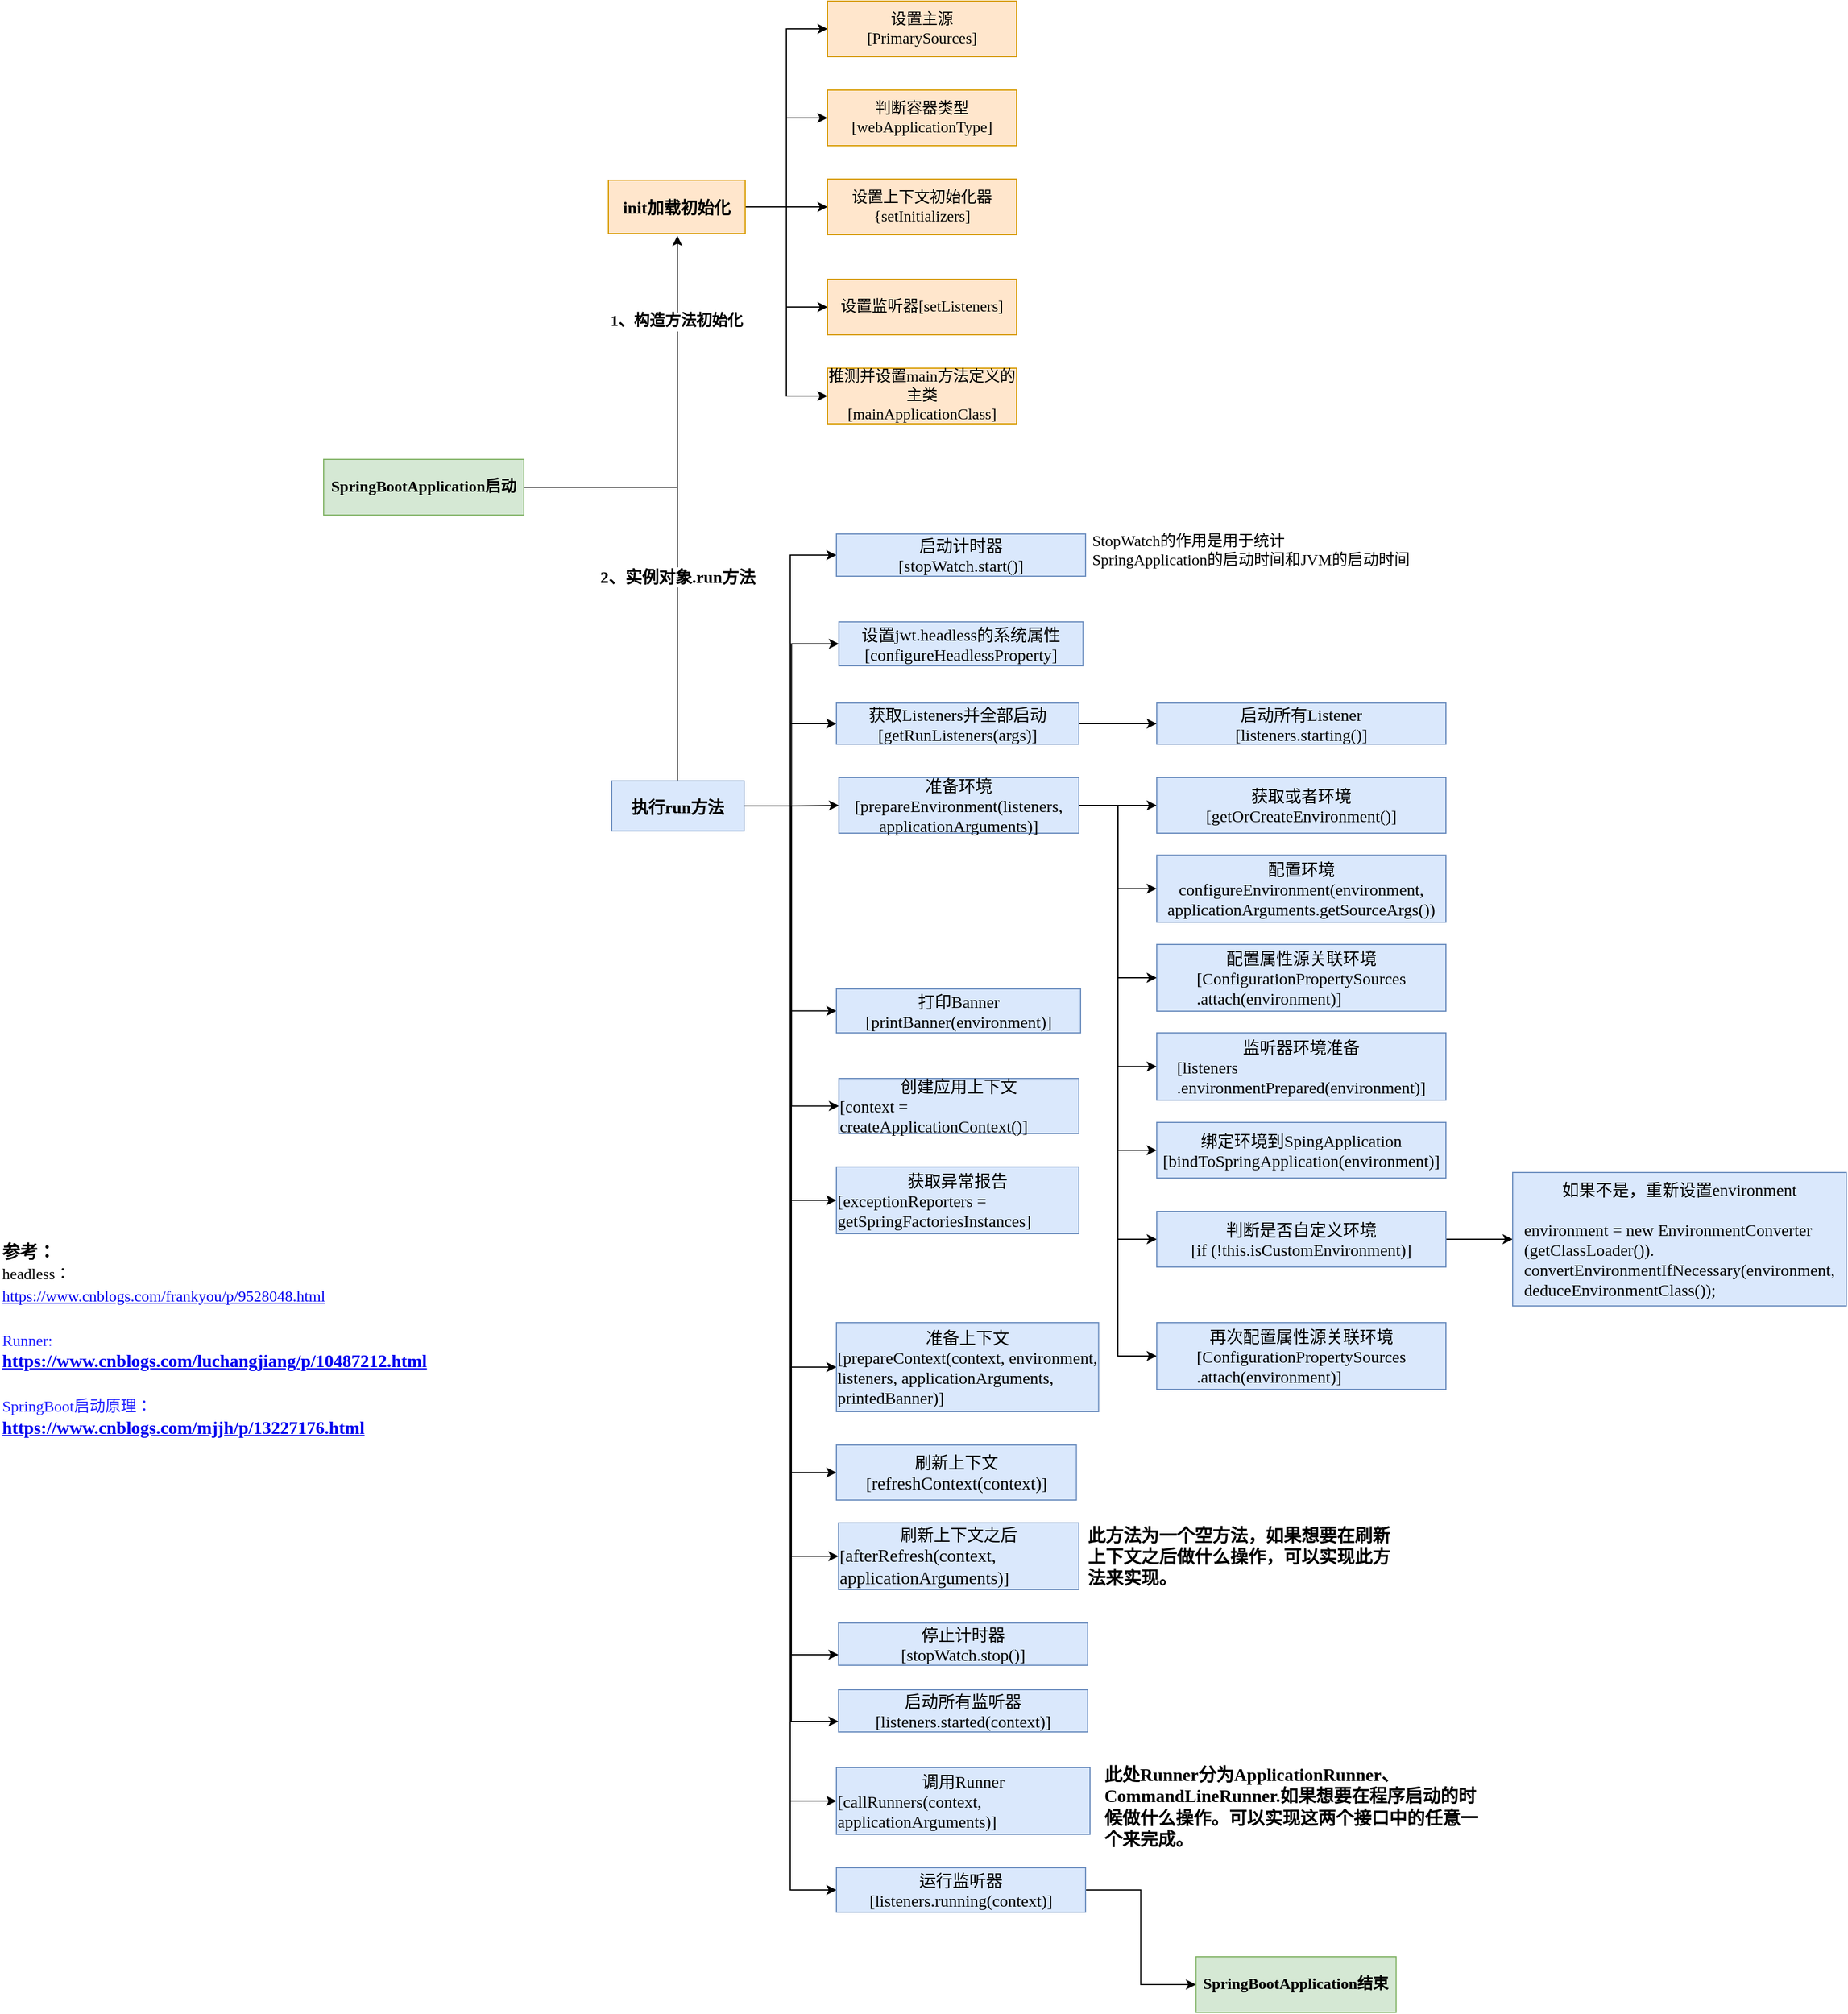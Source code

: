 <mxfile version="13.4.8" type="device"><diagram id="ZE_WuNmH9W2FZVeRgf4r" name="Page-1"><mxGraphModel dx="1822" dy="762" grid="1" gridSize="10" guides="1" tooltips="1" connect="1" arrows="1" fold="1" page="0" pageScale="1" pageWidth="827" pageHeight="1169" math="0" shadow="0"><root><mxCell id="0"/><mxCell id="1" parent="0"/><mxCell id="wJpvFiGISEpzVf1RHa6d-48" style="edgeStyle=orthogonalEdgeStyle;rounded=0;orthogonalLoop=1;jettySize=auto;html=1;exitX=1;exitY=0.5;exitDx=0;exitDy=0;startArrow=none;startFill=0;" parent="1" source="-VXhZozFKGs4hp_3uSiL-2" edge="1"><mxGeometry relative="1" as="geometry"><mxPoint x="459" y="253" as="targetPoint"/><Array as="points"><mxPoint x="459" y="479"/></Array></mxGeometry></mxCell><mxCell id="wJpvFiGISEpzVf1RHa6d-49" value="&lt;span style=&quot;font-size: 14px; font-weight: 700;&quot;&gt;1、构造方法初始化&lt;/span&gt;" style="edgeLabel;html=1;align=center;verticalAlign=middle;resizable=0;points=[];fontFamily=楷体;fontSize=14;" parent="wJpvFiGISEpzVf1RHa6d-48" vertex="1" connectable="0"><mxGeometry x="0.577" y="1" relative="1" as="geometry"><mxPoint as="offset"/></mxGeometry></mxCell><mxCell id="wJpvFiGISEpzVf1RHa6d-50" style="edgeStyle=orthogonalEdgeStyle;rounded=0;orthogonalLoop=1;jettySize=auto;html=1;exitX=1;exitY=0.5;exitDx=0;exitDy=0;startArrow=none;startFill=0;fontFamily=楷体;" parent="1" source="-VXhZozFKGs4hp_3uSiL-2" edge="1"><mxGeometry relative="1" as="geometry"><mxPoint x="459" y="759" as="targetPoint"/><Array as="points"><mxPoint x="459" y="479"/><mxPoint x="459" y="738"/></Array></mxGeometry></mxCell><mxCell id="wJpvFiGISEpzVf1RHa6d-51" value="&lt;span style=&quot;font-size: 15px; font-weight: 700;&quot;&gt;2、实例对象.&lt;/span&gt;&lt;font face=&quot;Times New Roman&quot; style=&quot;font-size: 15px; font-weight: 700;&quot;&gt;run&lt;/font&gt;&lt;span style=&quot;font-size: 15px; font-weight: 700;&quot;&gt;方法&lt;/span&gt;" style="edgeLabel;html=1;align=center;verticalAlign=middle;resizable=0;points=[];fontFamily=楷体;fontSize=15;" parent="wJpvFiGISEpzVf1RHa6d-50" vertex="1" connectable="0"><mxGeometry x="0.041" relative="1" as="geometry"><mxPoint as="offset"/></mxGeometry></mxCell><mxCell id="-VXhZozFKGs4hp_3uSiL-2" value="&lt;span style=&quot;font-size: 14px;&quot;&gt;SpringBootApplication&lt;font face=&quot;楷体&quot; style=&quot;font-size: 14px;&quot;&gt;启动&lt;/font&gt;&lt;/span&gt;" style="whiteSpace=wrap;html=1;labelBackgroundColor=none;fontFamily=Times New Roman;labelBorderColor=none;fontStyle=1;fillColor=#d5e8d4;strokeColor=#82b366;fontSize=14;" parent="1" vertex="1"><mxGeometry x="141" y="454" width="180" height="50" as="geometry"/></mxCell><mxCell id="-VXhZozFKGs4hp_3uSiL-3" value="&lt;span style=&quot;font-size: 14px;&quot;&gt;SpringBootApplication&lt;font face=&quot;楷体&quot; style=&quot;font-size: 14px;&quot;&gt;结束&lt;/font&gt;&lt;/span&gt;" style="whiteSpace=wrap;html=1;labelBackgroundColor=none;fontFamily=Times New Roman;labelBorderColor=none;fontStyle=1;fillColor=#d5e8d4;strokeColor=#82b366;fontSize=14;" parent="1" vertex="1"><mxGeometry x="925.25" y="1800" width="180" height="50" as="geometry"/></mxCell><mxCell id="wJpvFiGISEpzVf1RHa6d-42" style="edgeStyle=orthogonalEdgeStyle;rounded=0;orthogonalLoop=1;jettySize=auto;html=1;exitX=1;exitY=0.5;exitDx=0;exitDy=0;entryX=0;entryY=0.5;entryDx=0;entryDy=0;startArrow=none;startFill=0;" parent="1" source="2" target="-VXhZozFKGs4hp_3uSiL-11" edge="1"><mxGeometry relative="1" as="geometry"/></mxCell><mxCell id="wJpvFiGISEpzVf1RHa6d-43" style="edgeStyle=orthogonalEdgeStyle;rounded=0;orthogonalLoop=1;jettySize=auto;html=1;exitX=1;exitY=0.5;exitDx=0;exitDy=0;entryX=0;entryY=0.5;entryDx=0;entryDy=0;startArrow=none;startFill=0;" parent="1" source="2" target="-VXhZozFKGs4hp_3uSiL-16" edge="1"><mxGeometry relative="1" as="geometry"/></mxCell><mxCell id="wJpvFiGISEpzVf1RHa6d-44" style="edgeStyle=orthogonalEdgeStyle;rounded=0;orthogonalLoop=1;jettySize=auto;html=1;exitX=1;exitY=0.5;exitDx=0;exitDy=0;entryX=0;entryY=0.5;entryDx=0;entryDy=0;startArrow=none;startFill=0;" parent="1" source="2" target="-VXhZozFKGs4hp_3uSiL-17" edge="1"><mxGeometry relative="1" as="geometry"/></mxCell><mxCell id="wJpvFiGISEpzVf1RHa6d-45" style="edgeStyle=orthogonalEdgeStyle;rounded=0;orthogonalLoop=1;jettySize=auto;html=1;exitX=1;exitY=0.5;exitDx=0;exitDy=0;entryX=0;entryY=0.5;entryDx=0;entryDy=0;startArrow=none;startFill=0;" parent="1" source="2" target="-VXhZozFKGs4hp_3uSiL-18" edge="1"><mxGeometry relative="1" as="geometry"/></mxCell><mxCell id="wJpvFiGISEpzVf1RHa6d-47" style="edgeStyle=orthogonalEdgeStyle;rounded=0;orthogonalLoop=1;jettySize=auto;html=1;exitX=1;exitY=0.5;exitDx=0;exitDy=0;entryX=0;entryY=0.5;entryDx=0;entryDy=0;startArrow=none;startFill=0;" parent="1" source="2" target="-VXhZozFKGs4hp_3uSiL-19" edge="1"><mxGeometry relative="1" as="geometry"/></mxCell><mxCell id="2" value="&lt;font face=&quot;Times New Roman&quot;&gt;init&lt;/font&gt;加载初始化" style="whiteSpace=wrap;html=1;fontFamily=楷体;fontStyle=1;strokeColor=#d79b00;fillColor=#ffe6cc;fontSize=15;" parent="1" vertex="1"><mxGeometry x="397" y="203" width="123" height="48" as="geometry"/></mxCell><mxCell id="wJpvFiGISEpzVf1RHa6d-59" style="edgeStyle=orthogonalEdgeStyle;rounded=0;orthogonalLoop=1;jettySize=auto;html=1;exitX=1;exitY=0.5;exitDx=0;exitDy=0;entryX=0;entryY=0.5;entryDx=0;entryDy=0;startArrow=none;startFill=0;fontFamily=楷体;fontSize=14;" parent="1" source="-VXhZozFKGs4hp_3uSiL-5" target="-VXhZozFKGs4hp_3uSiL-34" edge="1"><mxGeometry relative="1" as="geometry"/></mxCell><mxCell id="wJpvFiGISEpzVf1RHa6d-60" style="edgeStyle=orthogonalEdgeStyle;rounded=0;orthogonalLoop=1;jettySize=auto;html=1;exitX=1;exitY=0.5;exitDx=0;exitDy=0;entryX=0;entryY=0.5;entryDx=0;entryDy=0;startArrow=none;startFill=0;fontFamily=楷体;fontSize=14;" parent="1" source="-VXhZozFKGs4hp_3uSiL-5" target="-VXhZozFKGs4hp_3uSiL-38" edge="1"><mxGeometry relative="1" as="geometry"/></mxCell><mxCell id="wJpvFiGISEpzVf1RHa6d-61" style="edgeStyle=orthogonalEdgeStyle;rounded=0;orthogonalLoop=1;jettySize=auto;html=1;exitX=1;exitY=0.5;exitDx=0;exitDy=0;entryX=0;entryY=0.5;entryDx=0;entryDy=0;startArrow=none;startFill=0;fontFamily=楷体;fontSize=14;" parent="1" source="-VXhZozFKGs4hp_3uSiL-5" target="wJpvFiGISEpzVf1RHa6d-2" edge="1"><mxGeometry relative="1" as="geometry"/></mxCell><mxCell id="wJpvFiGISEpzVf1RHa6d-62" style="edgeStyle=orthogonalEdgeStyle;rounded=0;orthogonalLoop=1;jettySize=auto;html=1;exitX=1;exitY=0.5;exitDx=0;exitDy=0;entryX=0;entryY=0.5;entryDx=0;entryDy=0;startArrow=none;startFill=0;fontFamily=楷体;fontSize=14;" parent="1" source="-VXhZozFKGs4hp_3uSiL-5" target="wJpvFiGISEpzVf1RHa6d-10" edge="1"><mxGeometry relative="1" as="geometry"/></mxCell><mxCell id="wJpvFiGISEpzVf1RHa6d-63" style="edgeStyle=orthogonalEdgeStyle;rounded=0;orthogonalLoop=1;jettySize=auto;html=1;exitX=1;exitY=0.5;exitDx=0;exitDy=0;entryX=0;entryY=0.5;entryDx=0;entryDy=0;startArrow=none;startFill=0;fontFamily=楷体;fontSize=14;" parent="1" source="-VXhZozFKGs4hp_3uSiL-5" target="wJpvFiGISEpzVf1RHa6d-14" edge="1"><mxGeometry relative="1" as="geometry"/></mxCell><mxCell id="aVtEW-GgebjbjI51OT9P-29" style="edgeStyle=orthogonalEdgeStyle;rounded=0;orthogonalLoop=1;jettySize=auto;html=1;exitX=1;exitY=0.5;exitDx=0;exitDy=0;entryX=0;entryY=0.5;entryDx=0;entryDy=0;fontFamily=楷体;fontSize=14;" edge="1" parent="1" source="-VXhZozFKGs4hp_3uSiL-5" target="aVtEW-GgebjbjI51OT9P-10"><mxGeometry relative="1" as="geometry"/></mxCell><mxCell id="aVtEW-GgebjbjI51OT9P-30" style="edgeStyle=orthogonalEdgeStyle;rounded=0;orthogonalLoop=1;jettySize=auto;html=1;exitX=1;exitY=0.5;exitDx=0;exitDy=0;entryX=0;entryY=0.5;entryDx=0;entryDy=0;fontFamily=楷体;fontSize=14;" edge="1" parent="1" source="-VXhZozFKGs4hp_3uSiL-5" target="aVtEW-GgebjbjI51OT9P-11"><mxGeometry relative="1" as="geometry"/></mxCell><mxCell id="aVtEW-GgebjbjI51OT9P-31" style="edgeStyle=orthogonalEdgeStyle;rounded=0;orthogonalLoop=1;jettySize=auto;html=1;exitX=1;exitY=0.5;exitDx=0;exitDy=0;entryX=0;entryY=0.5;entryDx=0;entryDy=0;fontFamily=楷体;fontSize=14;" edge="1" parent="1" source="-VXhZozFKGs4hp_3uSiL-5" target="aVtEW-GgebjbjI51OT9P-13"><mxGeometry relative="1" as="geometry"/></mxCell><mxCell id="aVtEW-GgebjbjI51OT9P-32" style="edgeStyle=orthogonalEdgeStyle;rounded=0;orthogonalLoop=1;jettySize=auto;html=1;exitX=1;exitY=0.5;exitDx=0;exitDy=0;entryX=0;entryY=0.5;entryDx=0;entryDy=0;fontFamily=楷体;fontSize=14;" edge="1" parent="1" source="-VXhZozFKGs4hp_3uSiL-5" target="aVtEW-GgebjbjI51OT9P-17"><mxGeometry relative="1" as="geometry"/></mxCell><mxCell id="aVtEW-GgebjbjI51OT9P-33" style="edgeStyle=orthogonalEdgeStyle;rounded=0;orthogonalLoop=1;jettySize=auto;html=1;exitX=1;exitY=0.5;exitDx=0;exitDy=0;entryX=0;entryY=0.5;entryDx=0;entryDy=0;fontFamily=楷体;fontSize=14;" edge="1" parent="1" source="-VXhZozFKGs4hp_3uSiL-5" target="aVtEW-GgebjbjI51OT9P-18"><mxGeometry relative="1" as="geometry"/></mxCell><mxCell id="aVtEW-GgebjbjI51OT9P-34" style="edgeStyle=orthogonalEdgeStyle;rounded=0;orthogonalLoop=1;jettySize=auto;html=1;exitX=1;exitY=0.5;exitDx=0;exitDy=0;entryX=0;entryY=0.75;entryDx=0;entryDy=0;fontFamily=楷体;fontSize=14;" edge="1" parent="1" source="-VXhZozFKGs4hp_3uSiL-5" target="aVtEW-GgebjbjI51OT9P-20"><mxGeometry relative="1" as="geometry"/></mxCell><mxCell id="aVtEW-GgebjbjI51OT9P-35" style="edgeStyle=orthogonalEdgeStyle;rounded=0;orthogonalLoop=1;jettySize=auto;html=1;exitX=1;exitY=0.5;exitDx=0;exitDy=0;entryX=0;entryY=0.75;entryDx=0;entryDy=0;fontFamily=楷体;fontSize=14;" edge="1" parent="1" source="-VXhZozFKGs4hp_3uSiL-5" target="aVtEW-GgebjbjI51OT9P-24"><mxGeometry relative="1" as="geometry"/></mxCell><mxCell id="aVtEW-GgebjbjI51OT9P-36" style="edgeStyle=orthogonalEdgeStyle;rounded=0;orthogonalLoop=1;jettySize=auto;html=1;exitX=1;exitY=0.5;exitDx=0;exitDy=0;entryX=0;entryY=0.5;entryDx=0;entryDy=0;fontFamily=楷体;fontSize=14;" edge="1" parent="1" source="-VXhZozFKGs4hp_3uSiL-5" target="aVtEW-GgebjbjI51OT9P-25"><mxGeometry relative="1" as="geometry"/></mxCell><mxCell id="aVtEW-GgebjbjI51OT9P-37" style="edgeStyle=orthogonalEdgeStyle;rounded=0;orthogonalLoop=1;jettySize=auto;html=1;exitX=1;exitY=0.5;exitDx=0;exitDy=0;entryX=0;entryY=0.5;entryDx=0;entryDy=0;fontFamily=楷体;fontSize=14;" edge="1" parent="1" source="-VXhZozFKGs4hp_3uSiL-5" target="aVtEW-GgebjbjI51OT9P-27"><mxGeometry relative="1" as="geometry"/></mxCell><mxCell id="-VXhZozFKGs4hp_3uSiL-5" value="执行&lt;font face=&quot;Times New Roman&quot;&gt;run&lt;/font&gt;方法" style="whiteSpace=wrap;html=1;fontFamily=楷体;fontStyle=1;strokeColor=#6c8ebf;fillColor=#dae8fc;fontSize=15;" parent="1" vertex="1"><mxGeometry x="400" y="743" width="119" height="45" as="geometry"/></mxCell><mxCell id="-VXhZozFKGs4hp_3uSiL-11" value="设置主源&lt;br&gt;&lt;font face=&quot;Times New Roman&quot;&gt;[PrimarySources]&lt;/font&gt;" style="whiteSpace=wrap;html=1;fontFamily=楷体;fontSize=14;fontStyle=0;strokeColor=#d79b00;fillColor=#ffe6cc;" parent="1" vertex="1"><mxGeometry x="594" y="42" width="170" height="50" as="geometry"/></mxCell><mxCell id="-VXhZozFKGs4hp_3uSiL-16" value="判断容器类型&lt;font face=&quot;Times New Roman&quot;&gt;[webApplicationType]&lt;/font&gt;" style="whiteSpace=wrap;html=1;fontFamily=楷体;fontSize=14;fontStyle=0;strokeColor=#d79b00;fillColor=#ffe6cc;" parent="1" vertex="1"><mxGeometry x="594" y="122" width="170" height="50" as="geometry"/></mxCell><mxCell id="-VXhZozFKGs4hp_3uSiL-17" value="设置上下文初始化器&lt;br style=&quot;font-size: 14px&quot;&gt;&lt;font face=&quot;Times New Roman&quot;&gt;{setInitializers]&lt;/font&gt;" style="whiteSpace=wrap;html=1;fontFamily=楷体;fontSize=14;fontStyle=0;strokeColor=#d79b00;fillColor=#ffe6cc;" parent="1" vertex="1"><mxGeometry x="594" y="202" width="170" height="50" as="geometry"/></mxCell><mxCell id="-VXhZozFKGs4hp_3uSiL-18" value="设置监听器&lt;font face=&quot;Times New Roman&quot;&gt;[setListeners]&lt;/font&gt;" style="whiteSpace=wrap;html=1;fontFamily=楷体;fontSize=14;fontStyle=0;strokeColor=#d79b00;fillColor=#ffe6cc;" parent="1" vertex="1"><mxGeometry x="594" y="292" width="170" height="50" as="geometry"/></mxCell><mxCell id="-VXhZozFKGs4hp_3uSiL-19" value="推测并设置&lt;font face=&quot;Times New Roman&quot;&gt;main&lt;/font&gt;方法定义的主类&lt;br style=&quot;font-size: 14px&quot;&gt;[&lt;font face=&quot;Times New Roman&quot;&gt;mainApplicationClass]&lt;/font&gt;" style="whiteSpace=wrap;html=1;fontFamily=楷体;fontSize=14;fontStyle=0;strokeColor=#d79b00;fillColor=#ffe6cc;" parent="1" vertex="1"><mxGeometry x="594" y="372" width="170" height="50" as="geometry"/></mxCell><mxCell id="-VXhZozFKGs4hp_3uSiL-34" value="启动计时器&lt;br&gt;&lt;font face=&quot;Times New Roman&quot;&gt;[stopWatch.start()]&lt;/font&gt;" style="whiteSpace=wrap;html=1;fontFamily=楷体;fontStyle=0;strokeColor=#6c8ebf;fillColor=#dae8fc;fontSize=15;" parent="1" vertex="1"><mxGeometry x="602" y="521" width="224" height="38" as="geometry"/></mxCell><mxCell id="-VXhZozFKGs4hp_3uSiL-36" value="&lt;font face=&quot;Times New Roman&quot;&gt;StopWatch&lt;/font&gt;的作用是用于统计&lt;br&gt;&lt;font face=&quot;Times New Roman&quot;&gt;SpringApplication&lt;/font&gt;的启动时间和&lt;font face=&quot;Times New Roman&quot;&gt;JVM&lt;/font&gt;的启动时间" style="text;html=1;strokeColor=none;fillColor=none;align=left;verticalAlign=middle;whiteSpace=wrap;labelBackgroundColor=#ffffff;fontFamily=楷体;fontSize=14;fontColor=#000000;fontStyle=0;" parent="1" vertex="1"><mxGeometry x="830" y="513.5" width="301" height="45.5" as="geometry"/></mxCell><mxCell id="-VXhZozFKGs4hp_3uSiL-38" value="设置&lt;font face=&quot;Times New Roman&quot;&gt;jwt.headless&lt;/font&gt;的系统属性&lt;br&gt;&lt;font face=&quot;Times New Roman&quot;&gt;[configureHeadlessProperty]&lt;/font&gt;" style="whiteSpace=wrap;html=1;fontFamily=楷体;fontSize=15;fontStyle=0;strokeColor=#6c8ebf;fillColor=#dae8fc;" parent="1" vertex="1"><mxGeometry x="604.25" y="600" width="219.5" height="39.5" as="geometry"/></mxCell><mxCell id="wJpvFiGISEpzVf1RHa6d-64" style="edgeStyle=orthogonalEdgeStyle;rounded=0;orthogonalLoop=1;jettySize=auto;html=1;exitX=1;exitY=0.5;exitDx=0;exitDy=0;entryX=0;entryY=0.5;entryDx=0;entryDy=0;startArrow=none;startFill=0;fontFamily=楷体;fontSize=14;" parent="1" source="wJpvFiGISEpzVf1RHa6d-2" target="wJpvFiGISEpzVf1RHa6d-8" edge="1"><mxGeometry relative="1" as="geometry"/></mxCell><mxCell id="wJpvFiGISEpzVf1RHa6d-2" value="获取&lt;font face=&quot;Times New Roman&quot;&gt;Listeners&lt;/font&gt;并全部启动&lt;br&gt;&lt;font face=&quot;Times New Roman&quot;&gt;[getRunListeners(args)]&lt;/font&gt;" style="whiteSpace=wrap;html=1;fontFamily=楷体;fontSize=15;fontStyle=0;strokeColor=#6c8ebf;fillColor=#dae8fc;" parent="1" vertex="1"><mxGeometry x="602" y="673" width="218" height="37" as="geometry"/></mxCell><mxCell id="wJpvFiGISEpzVf1RHa6d-8" value="启动所有&lt;font face=&quot;Times New Roman&quot;&gt;Listener&lt;br&gt;[listeners.starting()]&lt;br&gt;&lt;/font&gt;" style="whiteSpace=wrap;html=1;fontFamily=楷体;fontSize=15;fontStyle=0;strokeColor=#6c8ebf;fillColor=#dae8fc;" parent="1" vertex="1"><mxGeometry x="890" y="673" width="260" height="37" as="geometry"/></mxCell><mxCell id="wJpvFiGISEpzVf1RHa6d-20" style="edgeStyle=orthogonalEdgeStyle;rounded=0;orthogonalLoop=1;jettySize=auto;html=1;exitX=1;exitY=0.5;exitDx=0;exitDy=0;entryX=0;entryY=0.5;entryDx=0;entryDy=0;" parent="1" source="wJpvFiGISEpzVf1RHa6d-10" target="wJpvFiGISEpzVf1RHa6d-15" edge="1"><mxGeometry relative="1" as="geometry"/></mxCell><mxCell id="wJpvFiGISEpzVf1RHa6d-65" style="edgeStyle=orthogonalEdgeStyle;rounded=0;orthogonalLoop=1;jettySize=auto;html=1;exitX=1;exitY=0.5;exitDx=0;exitDy=0;entryX=0;entryY=0.5;entryDx=0;entryDy=0;startArrow=none;startFill=0;fontFamily=楷体;fontSize=14;" parent="1" source="wJpvFiGISEpzVf1RHa6d-10" target="wJpvFiGISEpzVf1RHa6d-18" edge="1"><mxGeometry relative="1" as="geometry"/></mxCell><mxCell id="wJpvFiGISEpzVf1RHa6d-66" style="edgeStyle=orthogonalEdgeStyle;rounded=0;orthogonalLoop=1;jettySize=auto;html=1;exitX=1;exitY=0.5;exitDx=0;exitDy=0;entryX=0;entryY=0.5;entryDx=0;entryDy=0;startArrow=none;startFill=0;fontFamily=楷体;fontSize=14;" parent="1" source="wJpvFiGISEpzVf1RHa6d-10" target="wJpvFiGISEpzVf1RHa6d-28" edge="1"><mxGeometry relative="1" as="geometry"/></mxCell><mxCell id="wJpvFiGISEpzVf1RHa6d-67" style="edgeStyle=orthogonalEdgeStyle;rounded=0;orthogonalLoop=1;jettySize=auto;html=1;exitX=1;exitY=0.5;exitDx=0;exitDy=0;entryX=0;entryY=0.5;entryDx=0;entryDy=0;startArrow=none;startFill=0;fontFamily=楷体;fontSize=14;" parent="1" source="wJpvFiGISEpzVf1RHa6d-10" target="wJpvFiGISEpzVf1RHa6d-39" edge="1"><mxGeometry relative="1" as="geometry"/></mxCell><mxCell id="wJpvFiGISEpzVf1RHa6d-68" style="edgeStyle=orthogonalEdgeStyle;rounded=0;orthogonalLoop=1;jettySize=auto;html=1;exitX=1;exitY=0.5;exitDx=0;exitDy=0;entryX=0;entryY=0.5;entryDx=0;entryDy=0;startArrow=none;startFill=0;fontFamily=楷体;fontSize=14;" parent="1" source="wJpvFiGISEpzVf1RHa6d-10" target="wJpvFiGISEpzVf1RHa6d-41" edge="1"><mxGeometry relative="1" as="geometry"/></mxCell><mxCell id="aVtEW-GgebjbjI51OT9P-6" style="edgeStyle=orthogonalEdgeStyle;rounded=0;orthogonalLoop=1;jettySize=auto;html=1;exitX=1;exitY=0.5;exitDx=0;exitDy=0;entryX=0;entryY=0.5;entryDx=0;entryDy=0;" edge="1" parent="1" source="wJpvFiGISEpzVf1RHa6d-10" target="aVtEW-GgebjbjI51OT9P-2"><mxGeometry relative="1" as="geometry"/></mxCell><mxCell id="aVtEW-GgebjbjI51OT9P-15" style="edgeStyle=orthogonalEdgeStyle;rounded=0;orthogonalLoop=1;jettySize=auto;html=1;exitX=1;exitY=0.5;exitDx=0;exitDy=0;entryX=0;entryY=0.5;entryDx=0;entryDy=0;fontFamily=楷体;fontSize=16;" edge="1" parent="1" source="wJpvFiGISEpzVf1RHa6d-10" target="aVtEW-GgebjbjI51OT9P-5"><mxGeometry relative="1" as="geometry"/></mxCell><mxCell id="wJpvFiGISEpzVf1RHa6d-10" value="准备环境&lt;br&gt;&lt;font face=&quot;Times New Roman&quot;&gt;[prepareEnvironment(listeners, applicationArguments)]&lt;/font&gt;" style="whiteSpace=wrap;html=1;fontFamily=楷体;fontSize=15;fontStyle=0;strokeColor=#6c8ebf;fillColor=#dae8fc;" parent="1" vertex="1"><mxGeometry x="604.25" y="740" width="215.75" height="50" as="geometry"/></mxCell><mxCell id="wJpvFiGISEpzVf1RHa6d-14" value="打印&lt;font face=&quot;Times New Roman&quot;&gt;Banner&lt;br&gt;[printBanner(environment)]&lt;br&gt;&lt;/font&gt;" style="whiteSpace=wrap;html=1;fontFamily=楷体;fontSize=15;fontStyle=0;strokeColor=#6c8ebf;fillColor=#dae8fc;" parent="1" vertex="1"><mxGeometry x="602" y="930" width="219.5" height="39.5" as="geometry"/></mxCell><mxCell id="wJpvFiGISEpzVf1RHa6d-15" value="获取或者环境&lt;br&gt;&lt;font face=&quot;Times New Roman&quot;&gt;[getOrCreateEnvironment()]&lt;/font&gt;" style="whiteSpace=wrap;html=1;fontFamily=楷体;fontSize=15;fontStyle=0;strokeColor=#6c8ebf;fillColor=#dae8fc;" parent="1" vertex="1"><mxGeometry x="890" y="740" width="260" height="50" as="geometry"/></mxCell><mxCell id="wJpvFiGISEpzVf1RHa6d-18" value="配置环境&lt;br&gt;&lt;font face=&quot;Times New Roman&quot;&gt;configureEnvironment(environment, applicationArguments.getSourceArgs())&lt;/font&gt;" style="whiteSpace=wrap;html=1;fontFamily=楷体;fontSize=15;fontStyle=0;strokeColor=#6c8ebf;fillColor=#dae8fc;" parent="1" vertex="1"><mxGeometry x="890" y="809.75" width="260" height="60.25" as="geometry"/></mxCell><mxCell id="wJpvFiGISEpzVf1RHa6d-28" value="配置属性源关联环境&lt;br&gt;&lt;div style=&quot;text-align: left&quot;&gt;&lt;span style=&quot;font-family: &amp;#34;times new roman&amp;#34;&quot;&gt;[ConfigurationPropertySources&lt;/span&gt;&lt;/div&gt;&lt;font face=&quot;Times New Roman&quot;&gt;&lt;div style=&quot;text-align: left&quot;&gt;&lt;span&gt;.attach(environment)]&lt;/span&gt;&lt;/div&gt;&lt;/font&gt;" style="whiteSpace=wrap;html=1;fontFamily=楷体;fontSize=15;fontStyle=0;strokeColor=#6c8ebf;fillColor=#dae8fc;" parent="1" vertex="1"><mxGeometry x="890" y="890" width="260" height="60" as="geometry"/></mxCell><mxCell id="wJpvFiGISEpzVf1RHa6d-39" value="监听器环境准备&lt;br&gt;&lt;div style=&quot;text-align: left&quot;&gt;&lt;span style=&quot;font-family: &amp;#34;times new roman&amp;#34;&quot;&gt;[listeners&lt;/span&gt;&lt;/div&gt;&lt;font face=&quot;Times New Roman&quot;&gt;&lt;div style=&quot;text-align: left&quot;&gt;&lt;span&gt;.environmentPrepared(environment)]&lt;/span&gt;&lt;/div&gt;&lt;/font&gt;" style="whiteSpace=wrap;html=1;fontFamily=楷体;fontSize=15;fontStyle=0;strokeColor=#6c8ebf;fillColor=#dae8fc;" parent="1" vertex="1"><mxGeometry x="890" y="969.5" width="260" height="60.5" as="geometry"/></mxCell><mxCell id="wJpvFiGISEpzVf1RHa6d-41" value="绑定环境到&lt;font face=&quot;Times New Roman&quot;&gt;SpingApplication&lt;/font&gt;&lt;br&gt;&lt;div style=&quot;text-align: left&quot;&gt;&lt;span style=&quot;font-family: &amp;#34;times new roman&amp;#34;&quot;&gt;[&lt;/span&gt;&lt;span style=&quot;font-family: &amp;#34;times new roman&amp;#34;&quot;&gt;bindToSpringApplication(environment)&lt;/span&gt;&lt;span style=&quot;font-family: &amp;#34;times new roman&amp;#34;&quot;&gt;]&lt;/span&gt;&lt;/div&gt;" style="whiteSpace=wrap;html=1;fontFamily=楷体;fontSize=15;fontStyle=0;strokeColor=#6c8ebf;fillColor=#dae8fc;" parent="1" vertex="1"><mxGeometry x="890" y="1050" width="260" height="50" as="geometry"/></mxCell><mxCell id="aVtEW-GgebjbjI51OT9P-4" value="" style="edgeStyle=orthogonalEdgeStyle;rounded=0;orthogonalLoop=1;jettySize=auto;html=1;" edge="1" parent="1" source="aVtEW-GgebjbjI51OT9P-2" target="aVtEW-GgebjbjI51OT9P-3"><mxGeometry relative="1" as="geometry"/></mxCell><mxCell id="aVtEW-GgebjbjI51OT9P-2" value="判断是否自定义环境&lt;br&gt;&lt;div style=&quot;text-align: left&quot;&gt;&lt;span style=&quot;font-family: &amp;#34;times new roman&amp;#34;&quot;&gt;[&lt;/span&gt;&lt;font face=&quot;times new roman&quot;&gt;if (!this.isCustomEnvironment)]&lt;/font&gt;&lt;/div&gt;" style="whiteSpace=wrap;html=1;fontFamily=楷体;fontSize=15;fontStyle=0;strokeColor=#6c8ebf;fillColor=#dae8fc;" vertex="1" parent="1"><mxGeometry x="890" y="1130" width="260" height="50" as="geometry"/></mxCell><mxCell id="aVtEW-GgebjbjI51OT9P-3" value="如果不是，重新设置&lt;font face=&quot;Times New Roman&quot;&gt;environment&lt;br&gt;&lt;br&gt;&lt;div style=&quot;text-align: left&quot;&gt;environment = new EnvironmentConverter&lt;/div&gt;&lt;div style=&quot;text-align: left&quot;&gt;(getClassLoader()).&lt;/div&gt;&lt;div style=&quot;text-align: left&quot;&gt;convertEnvironmentIfNecessary(environment,&lt;/div&gt;&lt;div style=&quot;text-align: left&quot;&gt;&lt;span&gt;&#9;&#9;&#9;&#9;&#9;&lt;/span&gt;deduceEnvironmentClass());&lt;/div&gt;&lt;/font&gt;" style="whiteSpace=wrap;html=1;fontFamily=楷体;fontSize=15;fontStyle=0;strokeColor=#6c8ebf;fillColor=#dae8fc;" vertex="1" parent="1"><mxGeometry x="1210" y="1095" width="300" height="120" as="geometry"/></mxCell><mxCell id="aVtEW-GgebjbjI51OT9P-5" value="再次配置属性源关联环境&lt;br&gt;&lt;div style=&quot;text-align: left&quot;&gt;&lt;span style=&quot;font-family: &amp;#34;times new roman&amp;#34;&quot;&gt;[ConfigurationPropertySources&lt;/span&gt;&lt;/div&gt;&lt;font face=&quot;Times New Roman&quot;&gt;&lt;div style=&quot;text-align: left&quot;&gt;&lt;span&gt;.attach(environment)]&lt;/span&gt;&lt;/div&gt;&lt;/font&gt;" style="whiteSpace=wrap;html=1;fontFamily=楷体;fontSize=15;fontStyle=0;strokeColor=#6c8ebf;fillColor=#dae8fc;" vertex="1" parent="1"><mxGeometry x="890" y="1230" width="260" height="60" as="geometry"/></mxCell><mxCell id="aVtEW-GgebjbjI51OT9P-9" value="参考：&lt;br&gt;&lt;font face=&quot;Times New Roman&quot; style=&quot;font-size: 14px ; font-weight: 400&quot;&gt;headless&lt;/font&gt;&lt;font style=&quot;font-size: 14px ; font-weight: 400&quot;&gt;：&lt;br&gt;&lt;/font&gt;&lt;font color=&quot;#2121ff&quot;&gt;&lt;font face=&quot;Times New Roman&quot; style=&quot;font-size: 14px ; font-weight: 400&quot;&gt;&lt;a href=&quot;https://www.cnblogs.com/frankyou/p/9528048.html&quot; style=&quot;font-size: 14px ; font-weight: 400&quot;&gt;https://www.cnblogs.com/frankyou/p/9528048.html&lt;/a&gt;&lt;br&gt;&lt;br&gt;Runner:&lt;br&gt;&lt;/font&gt;&lt;a href=&quot;https://www.cnblogs.com/luchangjiang/p/10487212.html&quot;&gt;&lt;font face=&quot;Times New Roman&quot;&gt;https://www.cnblogs.com/luchangjiang/p/10487212.html&lt;/font&gt;&lt;/a&gt;&lt;font face=&quot;Times New Roman&quot; style=&quot;font-size: 14px ; font-weight: 400&quot;&gt;&lt;br&gt;&lt;br&gt;SpringBoot&lt;/font&gt;&lt;font style=&quot;font-size: 14px ; font-weight: 400&quot;&gt;启动原理：&lt;br&gt;&lt;/font&gt;&lt;a href=&quot;https://www.cnblogs.com/mjjh/p/13227176.html&quot;&gt;&lt;font face=&quot;Times New Roman&quot;&gt;https://www.cnblogs.com/mjjh/p/13227176.html&lt;/font&gt;&lt;/a&gt;&lt;/font&gt;&lt;font color=&quot;#2121ff&quot; style=&quot;font-size: 14px ; font-weight: 400&quot;&gt;&lt;br&gt;&lt;/font&gt;" style="text;html=1;strokeColor=none;fillColor=none;align=left;verticalAlign=top;whiteSpace=wrap;rounded=0;fontFamily=楷体;fontStyle=1;fontSize=16;" vertex="1" parent="1"><mxGeometry x="-150" y="1150" width="399" height="210" as="geometry"/></mxCell><mxCell id="aVtEW-GgebjbjI51OT9P-10" value="创建应用上下文&lt;br&gt;&lt;div style=&quot;text-align: left&quot;&gt;&lt;span style=&quot;font-family: &amp;#34;times new roman&amp;#34;&quot;&gt;[context = createApplicationContext()&lt;/span&gt;&lt;span style=&quot;font-family: &amp;#34;times new roman&amp;#34;&quot;&gt;]&lt;/span&gt;&lt;/div&gt;" style="whiteSpace=wrap;html=1;fontFamily=楷体;fontSize=15;fontStyle=0;strokeColor=#6c8ebf;fillColor=#dae8fc;" vertex="1" parent="1"><mxGeometry x="604.25" y="1010.5" width="215.75" height="49.5" as="geometry"/></mxCell><mxCell id="aVtEW-GgebjbjI51OT9P-11" value="获取异常报告&lt;br&gt;&lt;div style=&quot;text-align: left&quot;&gt;&lt;span&gt;[&lt;/span&gt;&lt;font face=&quot;Times New Roman&quot;&gt;exceptionReporters = getSpringFactoriesInstances&lt;/font&gt;&lt;span&gt;]&lt;/span&gt;&lt;/div&gt;" style="whiteSpace=wrap;html=1;fontFamily=楷体;fontSize=15;fontStyle=0;strokeColor=#6c8ebf;fillColor=#dae8fc;" vertex="1" parent="1"><mxGeometry x="602" y="1090" width="218.01" height="60" as="geometry"/></mxCell><mxCell id="aVtEW-GgebjbjI51OT9P-13" value="准备上下文&lt;br&gt;&lt;div style=&quot;text-align: left&quot;&gt;&lt;span&gt;&lt;font face=&quot;Times New Roman&quot;&gt;[prepareContext(context, environment, listeners, applicationArguments, printedBanner)&lt;/font&gt;]&lt;/span&gt;&lt;/div&gt;" style="whiteSpace=wrap;html=1;fontFamily=楷体;fontSize=15;fontStyle=0;strokeColor=#6c8ebf;fillColor=#dae8fc;" vertex="1" parent="1"><mxGeometry x="602" y="1230" width="235.75" height="80" as="geometry"/></mxCell><mxCell id="aVtEW-GgebjbjI51OT9P-17" value="刷新上下文&lt;br&gt;&lt;div style=&quot;text-align: left&quot;&gt;&lt;font face=&quot;Times New Roman&quot;&gt;[&lt;span style=&quot;font-size: 16px&quot;&gt;refreshContext(context)&lt;/span&gt;]&lt;/font&gt;&lt;/div&gt;" style="whiteSpace=wrap;html=1;fontFamily=楷体;fontSize=15;fontStyle=0;strokeColor=#6c8ebf;fillColor=#dae8fc;" vertex="1" parent="1"><mxGeometry x="602" y="1340" width="215.75" height="49.5" as="geometry"/></mxCell><mxCell id="aVtEW-GgebjbjI51OT9P-18" value="刷新上下文之后&lt;br&gt;&lt;div style=&quot;text-align: left&quot;&gt;&lt;font face=&quot;Times New Roman&quot;&gt;[&lt;span style=&quot;font-size: 16px&quot;&gt;afterRefresh(context, applicationArguments)&lt;/span&gt;]&lt;/font&gt;&lt;/div&gt;" style="whiteSpace=wrap;html=1;fontFamily=楷体;fontSize=15;fontStyle=0;strokeColor=#6c8ebf;fillColor=#dae8fc;" vertex="1" parent="1"><mxGeometry x="603.88" y="1410" width="216.12" height="60" as="geometry"/></mxCell><mxCell id="aVtEW-GgebjbjI51OT9P-19" value="此方法为一个空方法，如果想要在刷新上下文之后做什么操作，可以实现此方法来实现。" style="text;html=1;strokeColor=none;fillColor=none;align=left;verticalAlign=middle;whiteSpace=wrap;rounded=0;fontFamily=楷体;fontSize=16;fontStyle=1" vertex="1" parent="1"><mxGeometry x="826" y="1410" width="280" height="60" as="geometry"/></mxCell><mxCell id="aVtEW-GgebjbjI51OT9P-20" value="停止计时器&lt;br&gt;&lt;font face=&quot;Times New Roman&quot;&gt;[stopWatch.stop()]&lt;/font&gt;" style="whiteSpace=wrap;html=1;fontFamily=楷体;fontStyle=0;strokeColor=#6c8ebf;fillColor=#dae8fc;fontSize=15;" vertex="1" parent="1"><mxGeometry x="603.88" y="1500" width="224" height="38" as="geometry"/></mxCell><mxCell id="aVtEW-GgebjbjI51OT9P-24" value="启动所有监听器&lt;br&gt;&lt;font face=&quot;Times New Roman&quot;&gt;[listeners.started(context)]&lt;/font&gt;" style="whiteSpace=wrap;html=1;fontFamily=楷体;fontStyle=0;strokeColor=#6c8ebf;fillColor=#dae8fc;fontSize=15;" vertex="1" parent="1"><mxGeometry x="603.88" y="1560" width="224" height="38" as="geometry"/></mxCell><mxCell id="aVtEW-GgebjbjI51OT9P-25" value="调用&lt;font face=&quot;Times New Roman&quot;&gt;Runner&lt;br&gt;&lt;div style=&quot;text-align: left&quot;&gt;&lt;span&gt;[callRunners(context, applicationArguments)&lt;/span&gt;&lt;span&gt;]&lt;/span&gt;&lt;/div&gt;&lt;/font&gt;" style="whiteSpace=wrap;html=1;fontFamily=楷体;fontStyle=0;strokeColor=#6c8ebf;fillColor=#dae8fc;fontSize=15;" vertex="1" parent="1"><mxGeometry x="602" y="1630" width="228" height="60" as="geometry"/></mxCell><mxCell id="aVtEW-GgebjbjI51OT9P-26" value="此处&lt;font face=&quot;Times New Roman&quot;&gt;Runner&lt;/font&gt;分为&lt;font face=&quot;Times New Roman&quot;&gt;ApplicationRunner、&lt;br&gt;CommandLineRunner.&lt;/font&gt;如果想要在程序启动的时候做什么操作。可以实现这两个接口中的任意一个来完成。" style="text;html=1;strokeColor=none;fillColor=none;align=left;verticalAlign=middle;whiteSpace=wrap;rounded=0;fontFamily=楷体;fontSize=16;fontStyle=1" vertex="1" parent="1"><mxGeometry x="840.5" y="1630" width="349.5" height="70" as="geometry"/></mxCell><mxCell id="aVtEW-GgebjbjI51OT9P-38" style="edgeStyle=orthogonalEdgeStyle;rounded=0;orthogonalLoop=1;jettySize=auto;html=1;exitX=1;exitY=0.5;exitDx=0;exitDy=0;entryX=0;entryY=0.5;entryDx=0;entryDy=0;fontFamily=楷体;fontSize=14;" edge="1" parent="1" source="aVtEW-GgebjbjI51OT9P-27" target="-VXhZozFKGs4hp_3uSiL-3"><mxGeometry relative="1" as="geometry"/></mxCell><mxCell id="aVtEW-GgebjbjI51OT9P-27" value="运行监听器&lt;br&gt;&lt;font face=&quot;Times New Roman&quot;&gt;[listeners.running(context)]&lt;/font&gt;" style="whiteSpace=wrap;html=1;fontFamily=楷体;fontStyle=0;strokeColor=#6c8ebf;fillColor=#dae8fc;fontSize=15;" vertex="1" parent="1"><mxGeometry x="602" y="1720" width="224" height="40" as="geometry"/></mxCell></root></mxGraphModel></diagram></mxfile>